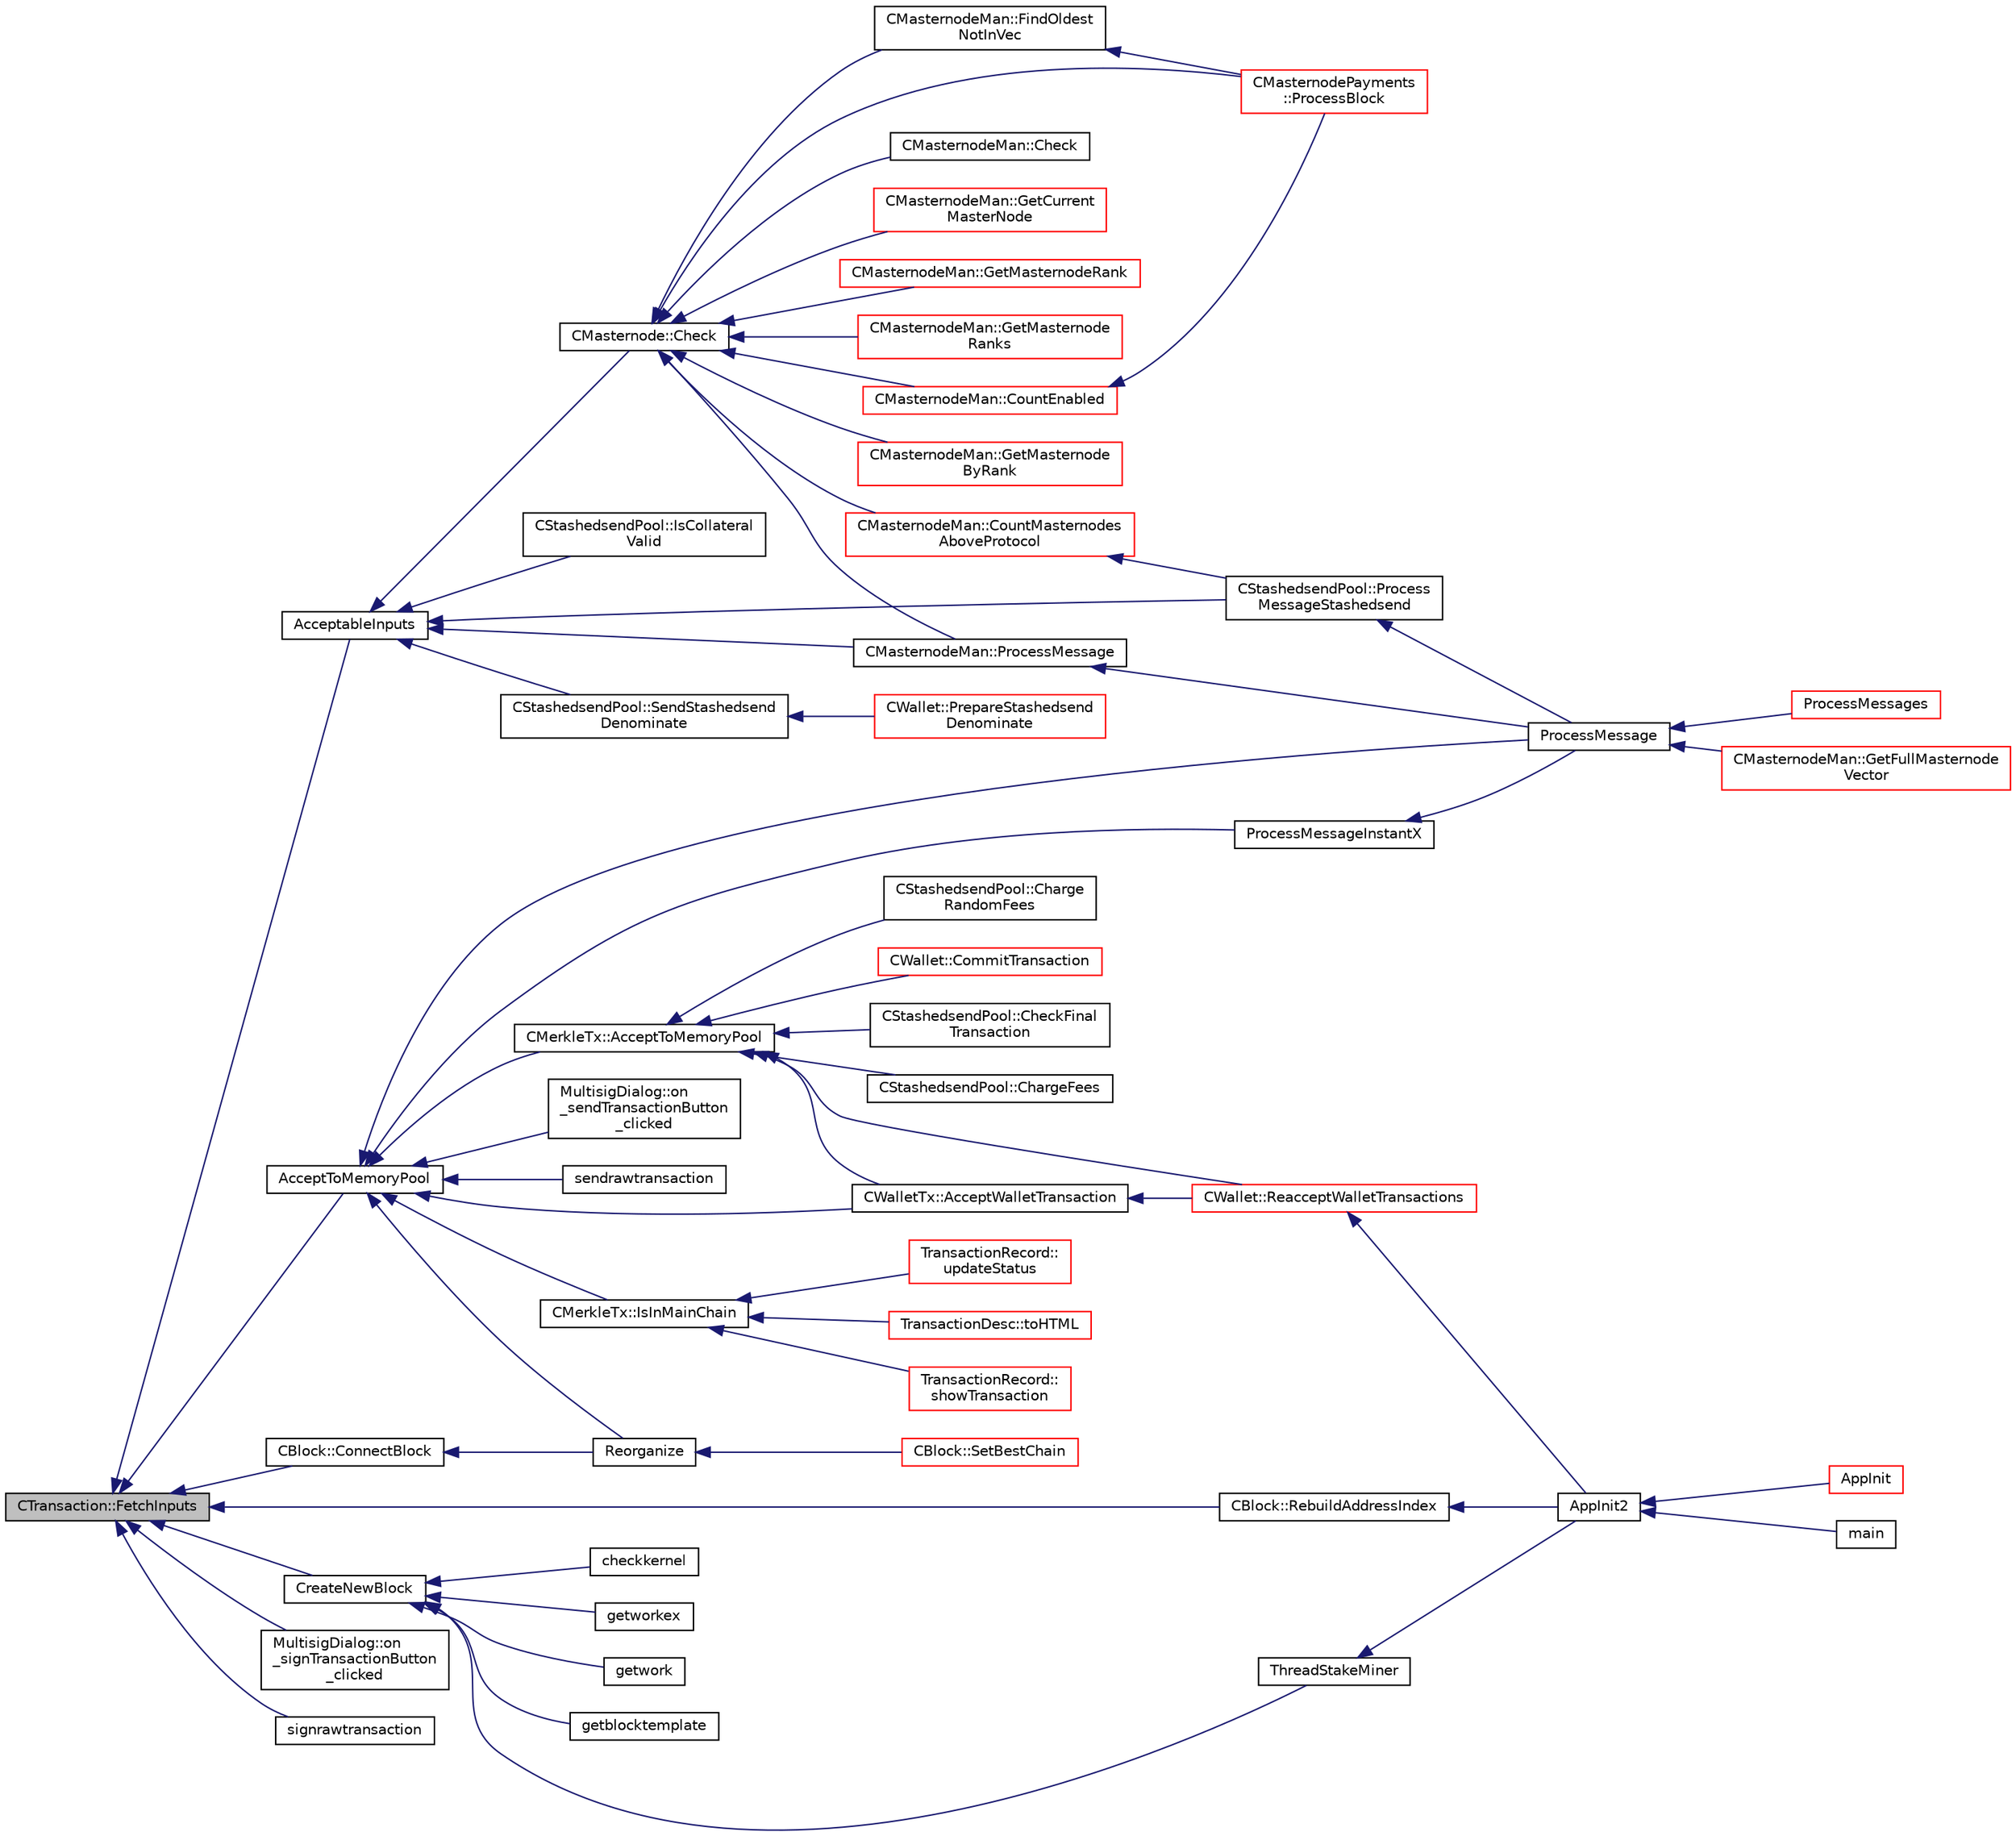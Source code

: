 digraph "CTransaction::FetchInputs"
{
  edge [fontname="Helvetica",fontsize="10",labelfontname="Helvetica",labelfontsize="10"];
  node [fontname="Helvetica",fontsize="10",shape=record];
  rankdir="LR";
  Node550 [label="CTransaction::FetchInputs",height=0.2,width=0.4,color="black", fillcolor="grey75", style="filled", fontcolor="black"];
  Node550 -> Node551 [dir="back",color="midnightblue",fontsize="10",style="solid",fontname="Helvetica"];
  Node551 [label="AcceptToMemoryPool",height=0.2,width=0.4,color="black", fillcolor="white", style="filled",URL="$d4/dbf/main_8h.html#addea0e425b693b4c1be712c3ead94568",tooltip="(try to) add transaction to memory pool "];
  Node551 -> Node552 [dir="back",color="midnightblue",fontsize="10",style="solid",fontname="Helvetica"];
  Node552 [label="ProcessMessageInstantX",height=0.2,width=0.4,color="black", fillcolor="white", style="filled",URL="$d6/d5f/instantx_8h.html#aa516cb499ead2691d8ab216a499db5d0"];
  Node552 -> Node553 [dir="back",color="midnightblue",fontsize="10",style="solid",fontname="Helvetica"];
  Node553 [label="ProcessMessage",height=0.2,width=0.4,color="black", fillcolor="white", style="filled",URL="$df/d0a/main_8cpp.html#a8ba92b1a4bce3c835e887a9073d17d8e"];
  Node553 -> Node554 [dir="back",color="midnightblue",fontsize="10",style="solid",fontname="Helvetica"];
  Node554 [label="ProcessMessages",height=0.2,width=0.4,color="red", fillcolor="white", style="filled",URL="$d4/dbf/main_8h.html#a196f9318f02448b85b28d612698934fd"];
  Node553 -> Node562 [dir="back",color="midnightblue",fontsize="10",style="solid",fontname="Helvetica"];
  Node562 [label="CMasternodeMan::GetFullMasternode\lVector",height=0.2,width=0.4,color="red", fillcolor="white", style="filled",URL="$dc/d6b/class_c_masternode_man.html#ab39e213a7601e1bef2eba1d5d63206f5"];
  Node551 -> Node568 [dir="back",color="midnightblue",fontsize="10",style="solid",fontname="Helvetica"];
  Node568 [label="CMerkleTx::AcceptToMemoryPool",height=0.2,width=0.4,color="black", fillcolor="white", style="filled",URL="$d1/dff/class_c_merkle_tx.html#a61126e811a53b941b3efdf5a4e83db90"];
  Node568 -> Node569 [dir="back",color="midnightblue",fontsize="10",style="solid",fontname="Helvetica"];
  Node569 [label="CWalletTx::AcceptWalletTransaction",height=0.2,width=0.4,color="black", fillcolor="white", style="filled",URL="$d6/d53/class_c_wallet_tx.html#af6d1a5a731bb69e1d94de84eb6fd15a5"];
  Node569 -> Node570 [dir="back",color="midnightblue",fontsize="10",style="solid",fontname="Helvetica"];
  Node570 [label="CWallet::ReacceptWalletTransactions",height=0.2,width=0.4,color="red", fillcolor="white", style="filled",URL="$d2/de5/class_c_wallet.html#a796c23450c8482e10e0c75ae5c1fa8ed"];
  Node570 -> Node556 [dir="back",color="midnightblue",fontsize="10",style="solid",fontname="Helvetica"];
  Node556 [label="AppInit2",height=0.2,width=0.4,color="black", fillcolor="white", style="filled",URL="$d8/dc0/init_8h.html#a1a4c1bfbf6ba1db77e988b89b9cadfd3",tooltip="Initialize ion. "];
  Node556 -> Node557 [dir="back",color="midnightblue",fontsize="10",style="solid",fontname="Helvetica"];
  Node557 [label="AppInit",height=0.2,width=0.4,color="red", fillcolor="white", style="filled",URL="$d4/d35/iond_8cpp.html#ac59316b767e6984e1285f0531275286b"];
  Node556 -> Node559 [dir="back",color="midnightblue",fontsize="10",style="solid",fontname="Helvetica"];
  Node559 [label="main",height=0.2,width=0.4,color="black", fillcolor="white", style="filled",URL="$d5/d2d/ion_8cpp.html#a0ddf1224851353fc92bfbff6f499fa97"];
  Node568 -> Node575 [dir="back",color="midnightblue",fontsize="10",style="solid",fontname="Helvetica"];
  Node575 [label="CStashedsendPool::CheckFinal\lTransaction",height=0.2,width=0.4,color="black", fillcolor="white", style="filled",URL="$dd/d8a/class_c_stashedsend_pool.html#aba122588a53a90150595bc4279beb67c"];
  Node568 -> Node576 [dir="back",color="midnightblue",fontsize="10",style="solid",fontname="Helvetica"];
  Node576 [label="CStashedsendPool::ChargeFees",height=0.2,width=0.4,color="black", fillcolor="white", style="filled",URL="$dd/d8a/class_c_stashedsend_pool.html#acd76c93879dbcbdda4ca0a253f0d9c68",tooltip="Charge fees to bad actors (Charge clients a fee if they&#39;re abusive) "];
  Node568 -> Node577 [dir="back",color="midnightblue",fontsize="10",style="solid",fontname="Helvetica"];
  Node577 [label="CStashedsendPool::Charge\lRandomFees",height=0.2,width=0.4,color="black", fillcolor="white", style="filled",URL="$dd/d8a/class_c_stashedsend_pool.html#abcf715f6e5e01039218bf4881fffc3fe",tooltip="Rarely charge fees to pay miners. "];
  Node568 -> Node570 [dir="back",color="midnightblue",fontsize="10",style="solid",fontname="Helvetica"];
  Node568 -> Node578 [dir="back",color="midnightblue",fontsize="10",style="solid",fontname="Helvetica"];
  Node578 [label="CWallet::CommitTransaction",height=0.2,width=0.4,color="red", fillcolor="white", style="filled",URL="$d2/de5/class_c_wallet.html#aa13fbeaebd271f910a54cc5b82d73fde"];
  Node551 -> Node569 [dir="back",color="midnightblue",fontsize="10",style="solid",fontname="Helvetica"];
  Node551 -> Node595 [dir="back",color="midnightblue",fontsize="10",style="solid",fontname="Helvetica"];
  Node595 [label="Reorganize",height=0.2,width=0.4,color="black", fillcolor="white", style="filled",URL="$df/d0a/main_8cpp.html#ad8e09920f5a3ce2670c5efa26ef65227"];
  Node595 -> Node596 [dir="back",color="midnightblue",fontsize="10",style="solid",fontname="Helvetica"];
  Node596 [label="CBlock::SetBestChain",height=0.2,width=0.4,color="red", fillcolor="white", style="filled",URL="$d3/d51/class_c_block.html#a6e308b2d75d1cfc4a75eda36feb60ca1"];
  Node551 -> Node553 [dir="back",color="midnightblue",fontsize="10",style="solid",fontname="Helvetica"];
  Node551 -> Node600 [dir="back",color="midnightblue",fontsize="10",style="solid",fontname="Helvetica"];
  Node600 [label="CMerkleTx::IsInMainChain",height=0.2,width=0.4,color="black", fillcolor="white", style="filled",URL="$d1/dff/class_c_merkle_tx.html#ad4b3623fabf1924dba2a7694e3418e1e"];
  Node600 -> Node601 [dir="back",color="midnightblue",fontsize="10",style="solid",fontname="Helvetica"];
  Node601 [label="TransactionDesc::toHTML",height=0.2,width=0.4,color="red", fillcolor="white", style="filled",URL="$d4/da9/class_transaction_desc.html#ab7c9dbb2048aae121dd9d75df86e64f4"];
  Node600 -> Node612 [dir="back",color="midnightblue",fontsize="10",style="solid",fontname="Helvetica"];
  Node612 [label="TransactionRecord::\lshowTransaction",height=0.2,width=0.4,color="red", fillcolor="white", style="filled",URL="$d1/da7/class_transaction_record.html#a5ad1d1af4bec5b15a624b7a451e8cdbf",tooltip="Decompose CWallet transaction to model transaction records. "];
  Node600 -> Node624 [dir="back",color="midnightblue",fontsize="10",style="solid",fontname="Helvetica"];
  Node624 [label="TransactionRecord::\lupdateStatus",height=0.2,width=0.4,color="red", fillcolor="white", style="filled",URL="$d1/da7/class_transaction_record.html#a9b643dd885a790ae511705a1446556be",tooltip="Update status from core wallet tx. "];
  Node551 -> Node631 [dir="back",color="midnightblue",fontsize="10",style="solid",fontname="Helvetica"];
  Node631 [label="MultisigDialog::on\l_sendTransactionButton\l_clicked",height=0.2,width=0.4,color="black", fillcolor="white", style="filled",URL="$d4/df4/class_multisig_dialog.html#a71fcf325cb0cde9223eefc62b3b7634b"];
  Node551 -> Node632 [dir="back",color="midnightblue",fontsize="10",style="solid",fontname="Helvetica"];
  Node632 [label="sendrawtransaction",height=0.2,width=0.4,color="black", fillcolor="white", style="filled",URL="$dc/da8/rpcrawtransaction_8cpp.html#ad5aad44f890060f42efb49acf349511e"];
  Node550 -> Node633 [dir="back",color="midnightblue",fontsize="10",style="solid",fontname="Helvetica"];
  Node633 [label="AcceptableInputs",height=0.2,width=0.4,color="black", fillcolor="white", style="filled",URL="$d4/dbf/main_8h.html#a43f9c625cc3dfd663a76ddb4d15fce58"];
  Node633 -> Node634 [dir="back",color="midnightblue",fontsize="10",style="solid",fontname="Helvetica"];
  Node634 [label="CMasternode::Check",height=0.2,width=0.4,color="black", fillcolor="white", style="filled",URL="$d6/dac/class_c_masternode.html#a6c5f883b797298678c1cf814faab09a5"];
  Node634 -> Node635 [dir="back",color="midnightblue",fontsize="10",style="solid",fontname="Helvetica"];
  Node635 [label="CMasternodePayments\l::ProcessBlock",height=0.2,width=0.4,color="red", fillcolor="white", style="filled",URL="$dc/d9a/class_c_masternode_payments.html#aa23dfbc148f10f601e9771bfcffea441"];
  Node634 -> Node646 [dir="back",color="midnightblue",fontsize="10",style="solid",fontname="Helvetica"];
  Node646 [label="CMasternodeMan::Check",height=0.2,width=0.4,color="black", fillcolor="white", style="filled",URL="$dc/d6b/class_c_masternode_man.html#a746a5bed8674a37f69f8987a2bd9bcd1"];
  Node634 -> Node647 [dir="back",color="midnightblue",fontsize="10",style="solid",fontname="Helvetica"];
  Node647 [label="CMasternodeMan::CountEnabled",height=0.2,width=0.4,color="red", fillcolor="white", style="filled",URL="$dc/d6b/class_c_masternode_man.html#ae495279a035d7d259375ae95cbde28f4"];
  Node647 -> Node635 [dir="back",color="midnightblue",fontsize="10",style="solid",fontname="Helvetica"];
  Node634 -> Node659 [dir="back",color="midnightblue",fontsize="10",style="solid",fontname="Helvetica"];
  Node659 [label="CMasternodeMan::CountMasternodes\lAboveProtocol",height=0.2,width=0.4,color="red", fillcolor="white", style="filled",URL="$dc/d6b/class_c_masternode_man.html#a26f97dd108171cfaf20951a5d133c156"];
  Node659 -> Node663 [dir="back",color="midnightblue",fontsize="10",style="solid",fontname="Helvetica"];
  Node663 [label="CStashedsendPool::Process\lMessageStashedsend",height=0.2,width=0.4,color="black", fillcolor="white", style="filled",URL="$dd/d8a/class_c_stashedsend_pool.html#a62b472a4e4b1e634bc2e8621be17888e",tooltip="Process a Stashedsend message using the Stashedsend protocol. "];
  Node663 -> Node553 [dir="back",color="midnightblue",fontsize="10",style="solid",fontname="Helvetica"];
  Node634 -> Node664 [dir="back",color="midnightblue",fontsize="10",style="solid",fontname="Helvetica"];
  Node664 [label="CMasternodeMan::FindOldest\lNotInVec",height=0.2,width=0.4,color="black", fillcolor="white", style="filled",URL="$dc/d6b/class_c_masternode_man.html#a573f7201b1bc84d277d17c4e165f8842"];
  Node664 -> Node635 [dir="back",color="midnightblue",fontsize="10",style="solid",fontname="Helvetica"];
  Node634 -> Node665 [dir="back",color="midnightblue",fontsize="10",style="solid",fontname="Helvetica"];
  Node665 [label="CMasternodeMan::GetCurrent\lMasterNode",height=0.2,width=0.4,color="red", fillcolor="white", style="filled",URL="$dc/d6b/class_c_masternode_man.html#a2b3a91870855e8fcb9b2b6e00c35197f"];
  Node634 -> Node668 [dir="back",color="midnightblue",fontsize="10",style="solid",fontname="Helvetica"];
  Node668 [label="CMasternodeMan::GetMasternodeRank",height=0.2,width=0.4,color="red", fillcolor="white", style="filled",URL="$dc/d6b/class_c_masternode_man.html#a41fd522da90284837d5dcb1e2d2e7d7c"];
  Node634 -> Node671 [dir="back",color="midnightblue",fontsize="10",style="solid",fontname="Helvetica"];
  Node671 [label="CMasternodeMan::GetMasternode\lRanks",height=0.2,width=0.4,color="red", fillcolor="white", style="filled",URL="$dc/d6b/class_c_masternode_man.html#ac06180b4570d5d1b098979c2f59a7a90"];
  Node634 -> Node672 [dir="back",color="midnightblue",fontsize="10",style="solid",fontname="Helvetica"];
  Node672 [label="CMasternodeMan::GetMasternode\lByRank",height=0.2,width=0.4,color="red", fillcolor="white", style="filled",URL="$dc/d6b/class_c_masternode_man.html#ab32afaad2651c69d2f93c68aee466677"];
  Node634 -> Node674 [dir="back",color="midnightblue",fontsize="10",style="solid",fontname="Helvetica"];
  Node674 [label="CMasternodeMan::ProcessMessage",height=0.2,width=0.4,color="black", fillcolor="white", style="filled",URL="$dc/d6b/class_c_masternode_man.html#ae3e5d263cebdcd932eca49caeadce9aa"];
  Node674 -> Node553 [dir="back",color="midnightblue",fontsize="10",style="solid",fontname="Helvetica"];
  Node633 -> Node674 [dir="back",color="midnightblue",fontsize="10",style="solid",fontname="Helvetica"];
  Node633 -> Node663 [dir="back",color="midnightblue",fontsize="10",style="solid",fontname="Helvetica"];
  Node633 -> Node675 [dir="back",color="midnightblue",fontsize="10",style="solid",fontname="Helvetica"];
  Node675 [label="CStashedsendPool::IsCollateral\lValid",height=0.2,width=0.4,color="black", fillcolor="white", style="filled",URL="$dd/d8a/class_c_stashedsend_pool.html#a953b684a05b58919c45c8c6f159b0b14",tooltip="If the collateral is valid given by a client. "];
  Node633 -> Node676 [dir="back",color="midnightblue",fontsize="10",style="solid",fontname="Helvetica"];
  Node676 [label="CStashedsendPool::SendStashedsend\lDenominate",height=0.2,width=0.4,color="black", fillcolor="white", style="filled",URL="$dd/d8a/class_c_stashedsend_pool.html#a6a94b951db9f47197abf79e141e8de1a",tooltip="As a client, send a transaction to a Masternode to start the denomination process. "];
  Node676 -> Node677 [dir="back",color="midnightblue",fontsize="10",style="solid",fontname="Helvetica"];
  Node677 [label="CWallet::PrepareStashedsend\lDenominate",height=0.2,width=0.4,color="red", fillcolor="white", style="filled",URL="$d2/de5/class_c_wallet.html#ae7ce44a23e6cb716ea05783c04de197e"];
  Node550 -> Node679 [dir="back",color="midnightblue",fontsize="10",style="solid",fontname="Helvetica"];
  Node679 [label="CBlock::RebuildAddressIndex",height=0.2,width=0.4,color="black", fillcolor="white", style="filled",URL="$d3/d51/class_c_block.html#aea2c77ad84cd7909720f75a0c3f7ddc2"];
  Node679 -> Node556 [dir="back",color="midnightblue",fontsize="10",style="solid",fontname="Helvetica"];
  Node550 -> Node680 [dir="back",color="midnightblue",fontsize="10",style="solid",fontname="Helvetica"];
  Node680 [label="CBlock::ConnectBlock",height=0.2,width=0.4,color="black", fillcolor="white", style="filled",URL="$d3/d51/class_c_block.html#a1ae149d97c7b7eadf48f5cea934b6217"];
  Node680 -> Node595 [dir="back",color="midnightblue",fontsize="10",style="solid",fontname="Helvetica"];
  Node550 -> Node681 [dir="back",color="midnightblue",fontsize="10",style="solid",fontname="Helvetica"];
  Node681 [label="CreateNewBlock",height=0.2,width=0.4,color="black", fillcolor="white", style="filled",URL="$de/d13/miner_8h.html#aca0de7d757e027c2b08bd101c68c1549"];
  Node681 -> Node644 [dir="back",color="midnightblue",fontsize="10",style="solid",fontname="Helvetica"];
  Node644 [label="ThreadStakeMiner",height=0.2,width=0.4,color="black", fillcolor="white", style="filled",URL="$d6/de3/miner_8cpp.html#a31faece5ef0e403969b3d3debd79b352"];
  Node644 -> Node556 [dir="back",color="midnightblue",fontsize="10",style="solid",fontname="Helvetica"];
  Node681 -> Node682 [dir="back",color="midnightblue",fontsize="10",style="solid",fontname="Helvetica"];
  Node682 [label="checkkernel",height=0.2,width=0.4,color="black", fillcolor="white", style="filled",URL="$d4/ddd/rpcmining_8cpp.html#a36ee2284a7252841b8a62a9531b6acbc"];
  Node681 -> Node641 [dir="back",color="midnightblue",fontsize="10",style="solid",fontname="Helvetica"];
  Node641 [label="getworkex",height=0.2,width=0.4,color="black", fillcolor="white", style="filled",URL="$d4/ddd/rpcmining_8cpp.html#aa40f86dc468a3f2ef4a3bba99e20a069"];
  Node681 -> Node642 [dir="back",color="midnightblue",fontsize="10",style="solid",fontname="Helvetica"];
  Node642 [label="getwork",height=0.2,width=0.4,color="black", fillcolor="white", style="filled",URL="$d4/ddd/rpcmining_8cpp.html#a356be62c93d38267a7da9e1cb644d547"];
  Node681 -> Node683 [dir="back",color="midnightblue",fontsize="10",style="solid",fontname="Helvetica"];
  Node683 [label="getblocktemplate",height=0.2,width=0.4,color="black", fillcolor="white", style="filled",URL="$d4/ddd/rpcmining_8cpp.html#a27347eecedd59156c914fcb5ce488f9a"];
  Node550 -> Node684 [dir="back",color="midnightblue",fontsize="10",style="solid",fontname="Helvetica"];
  Node684 [label="MultisigDialog::on\l_signTransactionButton\l_clicked",height=0.2,width=0.4,color="black", fillcolor="white", style="filled",URL="$d4/df4/class_multisig_dialog.html#ad277ce76887dfbbec511486d3c1d2bc4"];
  Node550 -> Node685 [dir="back",color="midnightblue",fontsize="10",style="solid",fontname="Helvetica"];
  Node685 [label="signrawtransaction",height=0.2,width=0.4,color="black", fillcolor="white", style="filled",URL="$dc/da8/rpcrawtransaction_8cpp.html#aa0d151e35c0ad5ec82df451a833aeadb"];
}
